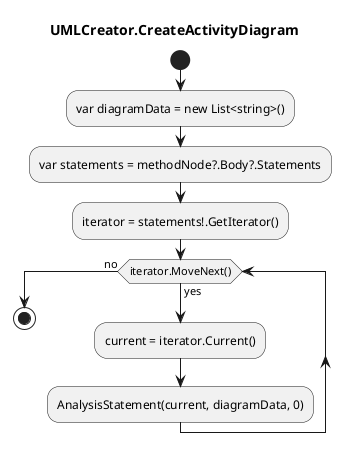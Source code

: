 @startuml UMLCreator.CreateActivityDiagram
title UMLCreator.CreateActivityDiagram
start
:var diagramData = new List<string>();
:var statements = methodNode?.Body?.Statements;
:iterator = statements!.GetIterator();
while (iterator.MoveNext()) is (yes)
:current = iterator.Current();
      :AnalysisStatement(current, diagramData, 0);
endwhile (no)
stop
@enduml
